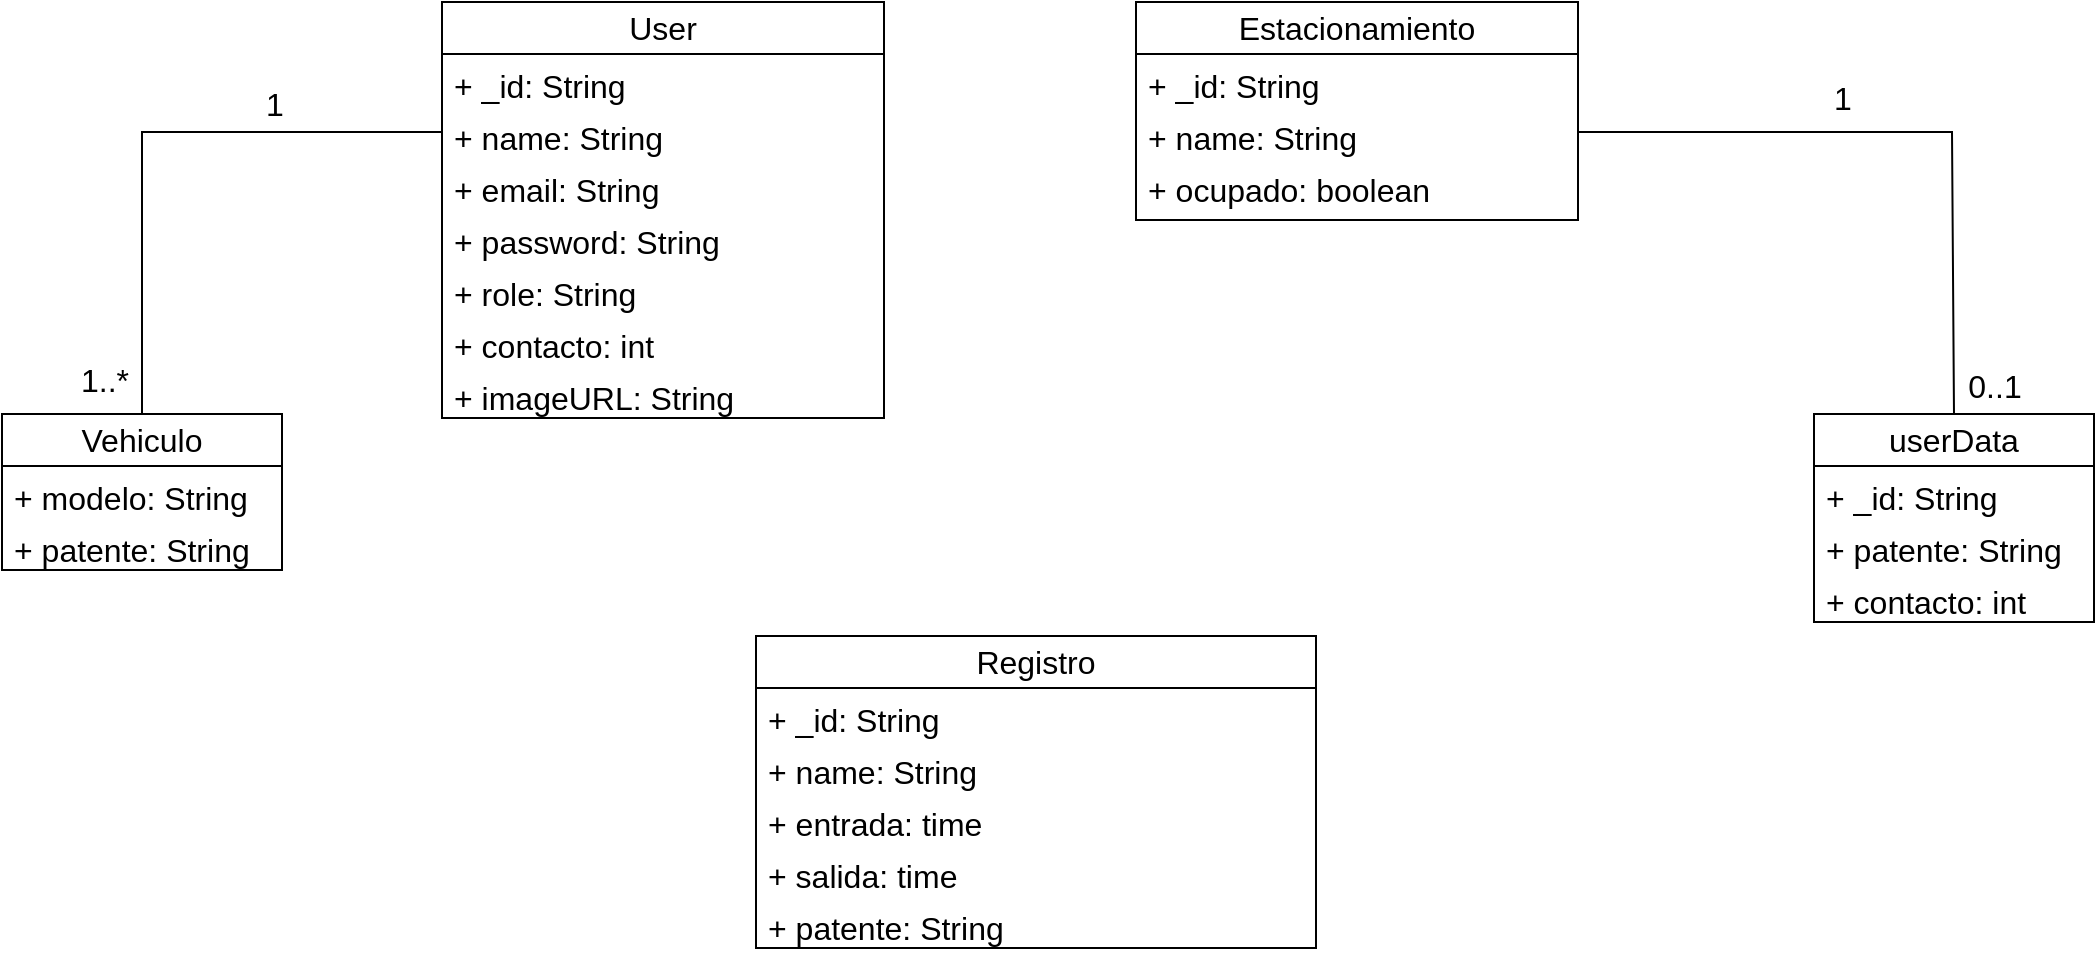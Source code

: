 <mxfile version="21.6.8" type="device">
  <diagram id="C5RBs43oDa-KdzZeNtuy" name="Page-1">
    <mxGraphModel dx="1406" dy="1284" grid="0" gridSize="10" guides="1" tooltips="1" connect="1" arrows="1" fold="1" page="0" pageScale="1" pageWidth="827" pageHeight="1169" math="0" shadow="0">
      <root>
        <mxCell id="WIyWlLk6GJQsqaUBKTNV-0" />
        <mxCell id="WIyWlLk6GJQsqaUBKTNV-1" parent="WIyWlLk6GJQsqaUBKTNV-0" />
        <mxCell id="9NUAO1h6ostyNoZGejPz-0" value="Estacionamiento" style="swimlane;fontStyle=0;childLayout=stackLayout;horizontal=1;startSize=26;fillColor=none;horizontalStack=0;resizeParent=1;resizeParentMax=0;resizeLast=0;collapsible=1;marginBottom=0;whiteSpace=wrap;html=1;fontSize=16;" parent="WIyWlLk6GJQsqaUBKTNV-1" vertex="1">
          <mxGeometry x="677" y="-165" width="221" height="109" as="geometry" />
        </mxCell>
        <mxCell id="9NUAO1h6ostyNoZGejPz-1" value="+ _id: String&amp;nbsp;" style="text;strokeColor=none;fillColor=none;align=left;verticalAlign=top;spacingLeft=4;spacingRight=4;overflow=hidden;rotatable=0;points=[[0,0.5],[1,0.5]];portConstraint=eastwest;whiteSpace=wrap;html=1;fontSize=16;" parent="9NUAO1h6ostyNoZGejPz-0" vertex="1">
          <mxGeometry y="26" width="221" height="26" as="geometry" />
        </mxCell>
        <mxCell id="9NUAO1h6ostyNoZGejPz-2" value="+ name: String" style="text;strokeColor=none;fillColor=none;align=left;verticalAlign=top;spacingLeft=4;spacingRight=4;overflow=hidden;rotatable=0;points=[[0,0.5],[1,0.5]];portConstraint=eastwest;whiteSpace=wrap;html=1;fontSize=16;" parent="9NUAO1h6ostyNoZGejPz-0" vertex="1">
          <mxGeometry y="52" width="221" height="26" as="geometry" />
        </mxCell>
        <mxCell id="9NUAO1h6ostyNoZGejPz-3" value="+ ocupado: boolean" style="text;strokeColor=none;fillColor=none;align=left;verticalAlign=top;spacingLeft=4;spacingRight=4;overflow=hidden;rotatable=0;points=[[0,0.5],[1,0.5]];portConstraint=eastwest;whiteSpace=wrap;html=1;fontSize=16;" parent="9NUAO1h6ostyNoZGejPz-0" vertex="1">
          <mxGeometry y="78" width="221" height="31" as="geometry" />
        </mxCell>
        <mxCell id="9NUAO1h6ostyNoZGejPz-4" value="User" style="swimlane;fontStyle=0;childLayout=stackLayout;horizontal=1;startSize=26;fillColor=none;horizontalStack=0;resizeParent=1;resizeParentMax=0;resizeLast=0;collapsible=1;marginBottom=0;whiteSpace=wrap;html=1;fontSize=16;" parent="WIyWlLk6GJQsqaUBKTNV-1" vertex="1">
          <mxGeometry x="330" y="-165" width="221" height="208" as="geometry" />
        </mxCell>
        <mxCell id="9NUAO1h6ostyNoZGejPz-5" value="+ _id: String" style="text;strokeColor=none;fillColor=none;align=left;verticalAlign=top;spacingLeft=4;spacingRight=4;overflow=hidden;rotatable=0;points=[[0,0.5],[1,0.5]];portConstraint=eastwest;whiteSpace=wrap;html=1;fontSize=16;" parent="9NUAO1h6ostyNoZGejPz-4" vertex="1">
          <mxGeometry y="26" width="221" height="26" as="geometry" />
        </mxCell>
        <mxCell id="9NUAO1h6ostyNoZGejPz-6" value="+ name: String" style="text;strokeColor=none;fillColor=none;align=left;verticalAlign=top;spacingLeft=4;spacingRight=4;overflow=hidden;rotatable=0;points=[[0,0.5],[1,0.5]];portConstraint=eastwest;whiteSpace=wrap;html=1;fontSize=16;" parent="9NUAO1h6ostyNoZGejPz-4" vertex="1">
          <mxGeometry y="52" width="221" height="26" as="geometry" />
        </mxCell>
        <mxCell id="9NUAO1h6ostyNoZGejPz-12" value="+ email: String" style="text;strokeColor=none;fillColor=none;align=left;verticalAlign=top;spacingLeft=4;spacingRight=4;overflow=hidden;rotatable=0;points=[[0,0.5],[1,0.5]];portConstraint=eastwest;whiteSpace=wrap;html=1;fontSize=16;" parent="9NUAO1h6ostyNoZGejPz-4" vertex="1">
          <mxGeometry y="78" width="221" height="26" as="geometry" />
        </mxCell>
        <mxCell id="9NUAO1h6ostyNoZGejPz-7" value="+ password: String" style="text;strokeColor=none;fillColor=none;align=left;verticalAlign=top;spacingLeft=4;spacingRight=4;overflow=hidden;rotatable=0;points=[[0,0.5],[1,0.5]];portConstraint=eastwest;whiteSpace=wrap;html=1;fontSize=16;" parent="9NUAO1h6ostyNoZGejPz-4" vertex="1">
          <mxGeometry y="104" width="221" height="26" as="geometry" />
        </mxCell>
        <mxCell id="REr-JrWy3dF5odPISdTH-2" value="+ role: String" style="text;strokeColor=none;fillColor=none;align=left;verticalAlign=top;spacingLeft=4;spacingRight=4;overflow=hidden;rotatable=0;points=[[0,0.5],[1,0.5]];portConstraint=eastwest;whiteSpace=wrap;html=1;fontSize=16;" vertex="1" parent="9NUAO1h6ostyNoZGejPz-4">
          <mxGeometry y="130" width="221" height="26" as="geometry" />
        </mxCell>
        <mxCell id="REr-JrWy3dF5odPISdTH-0" value="+ contacto: int" style="text;strokeColor=none;fillColor=none;align=left;verticalAlign=top;spacingLeft=4;spacingRight=4;overflow=hidden;rotatable=0;points=[[0,0.5],[1,0.5]];portConstraint=eastwest;whiteSpace=wrap;html=1;fontSize=16;" vertex="1" parent="9NUAO1h6ostyNoZGejPz-4">
          <mxGeometry y="156" width="221" height="26" as="geometry" />
        </mxCell>
        <mxCell id="REr-JrWy3dF5odPISdTH-1" value="+ imageURL: String" style="text;strokeColor=none;fillColor=none;align=left;verticalAlign=top;spacingLeft=4;spacingRight=4;overflow=hidden;rotatable=0;points=[[0,0.5],[1,0.5]];portConstraint=eastwest;whiteSpace=wrap;html=1;fontSize=16;" vertex="1" parent="9NUAO1h6ostyNoZGejPz-4">
          <mxGeometry y="182" width="221" height="26" as="geometry" />
        </mxCell>
        <mxCell id="9NUAO1h6ostyNoZGejPz-13" value="Vehiculo" style="swimlane;fontStyle=0;childLayout=stackLayout;horizontal=1;startSize=26;fillColor=none;horizontalStack=0;resizeParent=1;resizeParentMax=0;resizeLast=0;collapsible=1;marginBottom=0;whiteSpace=wrap;html=1;fontSize=16;" parent="WIyWlLk6GJQsqaUBKTNV-1" vertex="1">
          <mxGeometry x="110" y="41" width="140" height="78" as="geometry" />
        </mxCell>
        <mxCell id="9NUAO1h6ostyNoZGejPz-14" value="+ modelo: String&amp;nbsp;" style="text;strokeColor=none;fillColor=none;align=left;verticalAlign=top;spacingLeft=4;spacingRight=4;overflow=hidden;rotatable=0;points=[[0,0.5],[1,0.5]];portConstraint=eastwest;whiteSpace=wrap;html=1;fontSize=16;" parent="9NUAO1h6ostyNoZGejPz-13" vertex="1">
          <mxGeometry y="26" width="140" height="26" as="geometry" />
        </mxCell>
        <mxCell id="9NUAO1h6ostyNoZGejPz-15" value="+ patente: String" style="text;strokeColor=none;fillColor=none;align=left;verticalAlign=top;spacingLeft=4;spacingRight=4;overflow=hidden;rotatable=0;points=[[0,0.5],[1,0.5]];portConstraint=eastwest;whiteSpace=wrap;html=1;fontSize=16;" parent="9NUAO1h6ostyNoZGejPz-13" vertex="1">
          <mxGeometry y="52" width="140" height="26" as="geometry" />
        </mxCell>
        <mxCell id="9NUAO1h6ostyNoZGejPz-17" value="userData" style="swimlane;fontStyle=0;childLayout=stackLayout;horizontal=1;startSize=26;fillColor=none;horizontalStack=0;resizeParent=1;resizeParentMax=0;resizeLast=0;collapsible=1;marginBottom=0;whiteSpace=wrap;html=1;fontSize=16;" parent="WIyWlLk6GJQsqaUBKTNV-1" vertex="1">
          <mxGeometry x="1016" y="41" width="140" height="104" as="geometry" />
        </mxCell>
        <mxCell id="9NUAO1h6ostyNoZGejPz-18" value="+ _id: String" style="text;strokeColor=none;fillColor=none;align=left;verticalAlign=top;spacingLeft=4;spacingRight=4;overflow=hidden;rotatable=0;points=[[0,0.5],[1,0.5]];portConstraint=eastwest;whiteSpace=wrap;html=1;fontSize=16;" parent="9NUAO1h6ostyNoZGejPz-17" vertex="1">
          <mxGeometry y="26" width="140" height="26" as="geometry" />
        </mxCell>
        <mxCell id="9NUAO1h6ostyNoZGejPz-19" value="+ patente: String" style="text;strokeColor=none;fillColor=none;align=left;verticalAlign=top;spacingLeft=4;spacingRight=4;overflow=hidden;rotatable=0;points=[[0,0.5],[1,0.5]];portConstraint=eastwest;whiteSpace=wrap;html=1;fontSize=16;" parent="9NUAO1h6ostyNoZGejPz-17" vertex="1">
          <mxGeometry y="52" width="140" height="26" as="geometry" />
        </mxCell>
        <mxCell id="9NUAO1h6ostyNoZGejPz-20" value="+ contacto: int&amp;nbsp;" style="text;strokeColor=none;fillColor=none;align=left;verticalAlign=top;spacingLeft=4;spacingRight=4;overflow=hidden;rotatable=0;points=[[0,0.5],[1,0.5]];portConstraint=eastwest;whiteSpace=wrap;html=1;fontSize=16;" parent="9NUAO1h6ostyNoZGejPz-17" vertex="1">
          <mxGeometry y="78" width="140" height="26" as="geometry" />
        </mxCell>
        <mxCell id="9NUAO1h6ostyNoZGejPz-21" value="Registro" style="swimlane;fontStyle=0;childLayout=stackLayout;horizontal=1;startSize=26;fillColor=none;horizontalStack=0;resizeParent=1;resizeParentMax=0;resizeLast=0;collapsible=1;marginBottom=0;whiteSpace=wrap;html=1;fontSize=16;" parent="WIyWlLk6GJQsqaUBKTNV-1" vertex="1">
          <mxGeometry x="487" y="152" width="280" height="156" as="geometry" />
        </mxCell>
        <mxCell id="9NUAO1h6ostyNoZGejPz-22" value="+ _id: String" style="text;strokeColor=none;fillColor=none;align=left;verticalAlign=top;spacingLeft=4;spacingRight=4;overflow=hidden;rotatable=0;points=[[0,0.5],[1,0.5]];portConstraint=eastwest;whiteSpace=wrap;html=1;fontSize=16;" parent="9NUAO1h6ostyNoZGejPz-21" vertex="1">
          <mxGeometry y="26" width="280" height="26" as="geometry" />
        </mxCell>
        <mxCell id="9NUAO1h6ostyNoZGejPz-24" value="+ name: String" style="text;strokeColor=none;fillColor=none;align=left;verticalAlign=top;spacingLeft=4;spacingRight=4;overflow=hidden;rotatable=0;points=[[0,0.5],[1,0.5]];portConstraint=eastwest;whiteSpace=wrap;html=1;fontSize=16;" parent="9NUAO1h6ostyNoZGejPz-21" vertex="1">
          <mxGeometry y="52" width="280" height="26" as="geometry" />
        </mxCell>
        <mxCell id="9NUAO1h6ostyNoZGejPz-25" value="+ entrada: time" style="text;strokeColor=none;fillColor=none;align=left;verticalAlign=top;spacingLeft=4;spacingRight=4;overflow=hidden;rotatable=0;points=[[0,0.5],[1,0.5]];portConstraint=eastwest;whiteSpace=wrap;html=1;fontSize=16;" parent="9NUAO1h6ostyNoZGejPz-21" vertex="1">
          <mxGeometry y="78" width="280" height="26" as="geometry" />
        </mxCell>
        <mxCell id="9NUAO1h6ostyNoZGejPz-26" value="+ salida: time" style="text;strokeColor=none;fillColor=none;align=left;verticalAlign=top;spacingLeft=4;spacingRight=4;overflow=hidden;rotatable=0;points=[[0,0.5],[1,0.5]];portConstraint=eastwest;whiteSpace=wrap;html=1;fontSize=16;" parent="9NUAO1h6ostyNoZGejPz-21" vertex="1">
          <mxGeometry y="104" width="280" height="26" as="geometry" />
        </mxCell>
        <mxCell id="9NUAO1h6ostyNoZGejPz-23" value="+ patente: String" style="text;strokeColor=none;fillColor=none;align=left;verticalAlign=top;spacingLeft=4;spacingRight=4;overflow=hidden;rotatable=0;points=[[0,0.5],[1,0.5]];portConstraint=eastwest;whiteSpace=wrap;html=1;fontSize=16;" parent="9NUAO1h6ostyNoZGejPz-21" vertex="1">
          <mxGeometry y="130" width="280" height="26" as="geometry" />
        </mxCell>
        <mxCell id="7lWt7Oobpny16P7_ob1F-2" style="edgeStyle=none;rounded=0;orthogonalLoop=1;jettySize=auto;html=1;exitX=0;exitY=0.5;exitDx=0;exitDy=0;entryX=0.5;entryY=0;entryDx=0;entryDy=0;fontSize=12;startSize=8;endSize=8;endArrow=none;endFill=0;" parent="WIyWlLk6GJQsqaUBKTNV-1" source="9NUAO1h6ostyNoZGejPz-6" target="9NUAO1h6ostyNoZGejPz-13" edge="1">
          <mxGeometry relative="1" as="geometry">
            <Array as="points">
              <mxPoint x="180" y="-100" />
            </Array>
          </mxGeometry>
        </mxCell>
        <mxCell id="7lWt7Oobpny16P7_ob1F-3" style="edgeStyle=none;rounded=0;orthogonalLoop=1;jettySize=auto;html=1;exitX=1;exitY=0.5;exitDx=0;exitDy=0;entryX=0.5;entryY=0;entryDx=0;entryDy=0;fontSize=12;startSize=8;endSize=8;endArrow=none;endFill=0;" parent="WIyWlLk6GJQsqaUBKTNV-1" source="9NUAO1h6ostyNoZGejPz-2" target="9NUAO1h6ostyNoZGejPz-17" edge="1">
          <mxGeometry relative="1" as="geometry">
            <Array as="points">
              <mxPoint x="1085" y="-100" />
            </Array>
          </mxGeometry>
        </mxCell>
        <mxCell id="7lWt7Oobpny16P7_ob1F-6" value="1" style="text;html=1;align=center;verticalAlign=middle;resizable=0;points=[];autosize=1;strokeColor=none;fillColor=none;fontSize=16;" parent="WIyWlLk6GJQsqaUBKTNV-1" vertex="1">
          <mxGeometry x="232.5" y="-130" width="27" height="31" as="geometry" />
        </mxCell>
        <mxCell id="7lWt7Oobpny16P7_ob1F-7" value="1..*" style="text;html=1;align=center;verticalAlign=middle;resizable=0;points=[];autosize=1;strokeColor=none;fillColor=none;fontSize=16;" parent="WIyWlLk6GJQsqaUBKTNV-1" vertex="1">
          <mxGeometry x="140" y="8" width="41" height="31" as="geometry" />
        </mxCell>
        <mxCell id="7lWt7Oobpny16P7_ob1F-8" value="1" style="text;html=1;align=center;verticalAlign=middle;resizable=0;points=[];autosize=1;strokeColor=none;fillColor=none;fontSize=16;" parent="WIyWlLk6GJQsqaUBKTNV-1" vertex="1">
          <mxGeometry x="1016" y="-133" width="27" height="31" as="geometry" />
        </mxCell>
        <mxCell id="7lWt7Oobpny16P7_ob1F-9" value="0..1" style="text;html=1;align=center;verticalAlign=middle;resizable=0;points=[];autosize=1;strokeColor=none;fillColor=none;fontSize=16;" parent="WIyWlLk6GJQsqaUBKTNV-1" vertex="1">
          <mxGeometry x="1083.5" y="11" width="44" height="31" as="geometry" />
        </mxCell>
      </root>
    </mxGraphModel>
  </diagram>
</mxfile>
